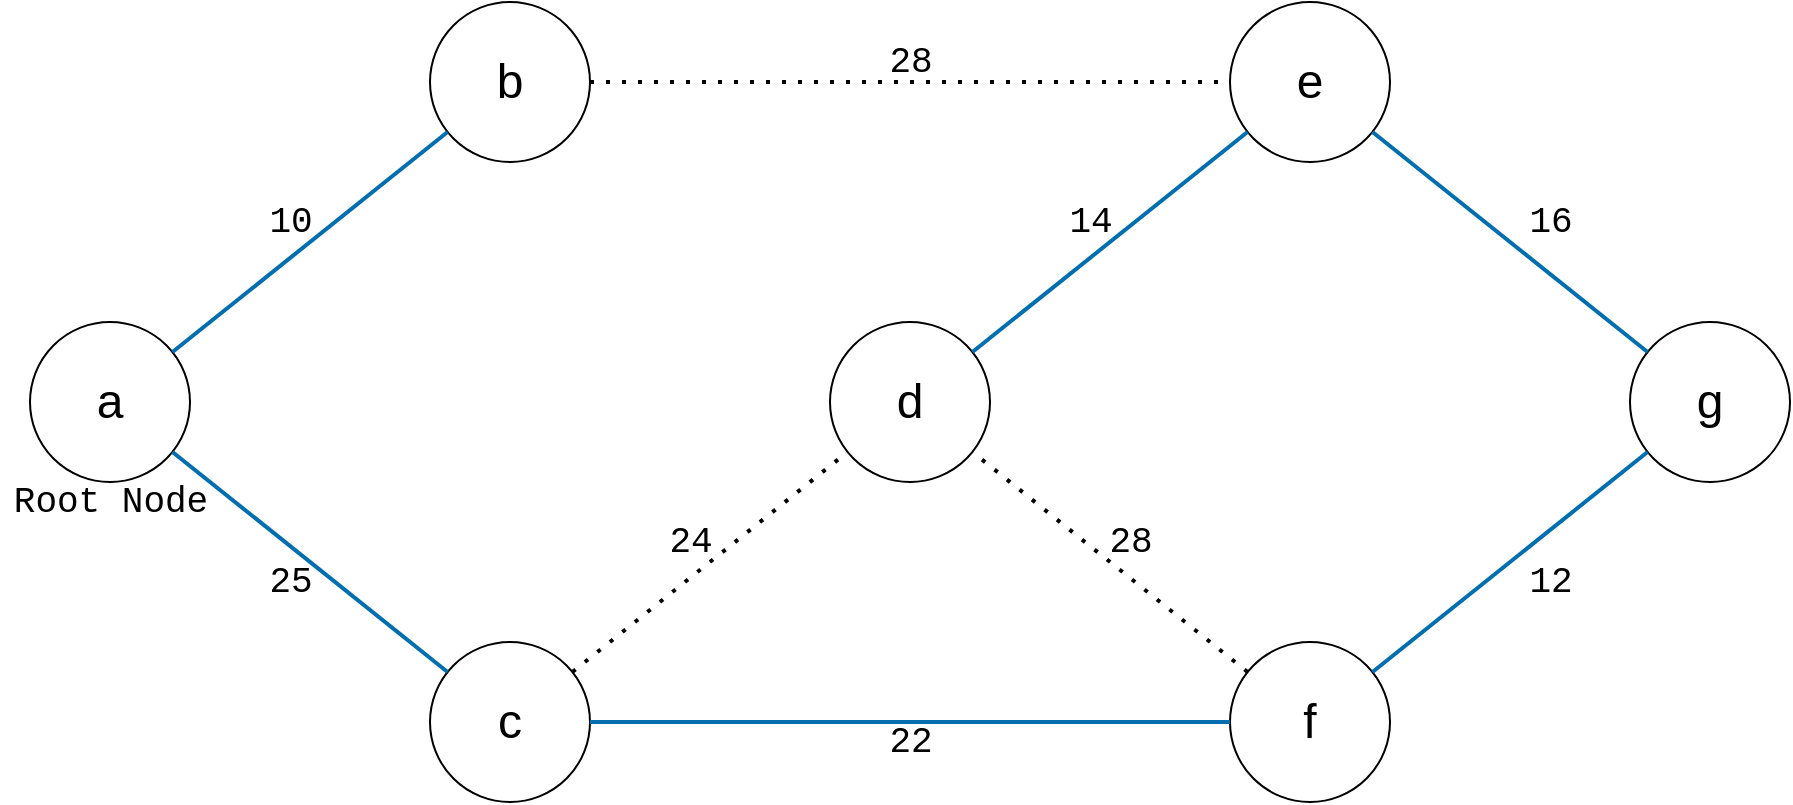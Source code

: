 <mxfile version="14.6.12" type="device"><diagram id="u6IOHVFKp-sel7BQcuRe" name="페이지-1"><mxGraphModel dx="1422" dy="762" grid="1" gridSize="10" guides="1" tooltips="1" connect="1" arrows="1" fold="1" page="1" pageScale="1" pageWidth="1169" pageHeight="827" math="0" shadow="0"><root><mxCell id="0"/><mxCell id="1" parent="0"/><mxCell id="2" value="&lt;font style=&quot;font-size: 24px&quot;&gt;a&lt;/font&gt;" style="ellipse;whiteSpace=wrap;html=1;" parent="1" vertex="1"><mxGeometry x="160" y="240" width="80" height="80" as="geometry"/></mxCell><mxCell id="4" value="&lt;font style=&quot;font-size: 24px&quot;&gt;b&lt;/font&gt;" style="ellipse;whiteSpace=wrap;html=1;" parent="1" vertex="1"><mxGeometry x="360" y="80" width="80" height="80" as="geometry"/></mxCell><mxCell id="5" value="&lt;font style=&quot;font-size: 24px&quot;&gt;c&lt;/font&gt;" style="ellipse;whiteSpace=wrap;html=1;" parent="1" vertex="1"><mxGeometry x="360" y="400" width="80" height="80" as="geometry"/></mxCell><mxCell id="6" value="&lt;font style=&quot;font-size: 24px&quot;&gt;d&lt;/font&gt;" style="ellipse;whiteSpace=wrap;html=1;" parent="1" vertex="1"><mxGeometry x="560" y="240" width="80" height="80" as="geometry"/></mxCell><mxCell id="7" value="&lt;font style=&quot;font-size: 24px&quot;&gt;f&lt;/font&gt;" style="ellipse;whiteSpace=wrap;html=1;" parent="1" vertex="1"><mxGeometry x="760" y="400" width="80" height="80" as="geometry"/></mxCell><mxCell id="8" value="&lt;font style=&quot;font-size: 24px&quot;&gt;e&lt;/font&gt;" style="ellipse;whiteSpace=wrap;html=1;" parent="1" vertex="1"><mxGeometry x="760" y="80" width="80" height="80" as="geometry"/></mxCell><mxCell id="9" value="&lt;font style=&quot;font-size: 24px&quot;&gt;g&lt;/font&gt;" style="ellipse;whiteSpace=wrap;html=1;" parent="1" vertex="1"><mxGeometry x="960" y="240" width="80" height="80" as="geometry"/></mxCell><mxCell id="10" value="" style="endArrow=none;html=1;jumpSize=13;strokeWidth=2;fillColor=#1ba1e2;strokeColor=#006EAF;" parent="1" source="5" target="2" edge="1"><mxGeometry width="50" height="50" relative="1" as="geometry"><mxPoint x="610" y="420" as="sourcePoint"/><mxPoint x="660" y="370" as="targetPoint"/></mxGeometry></mxCell><mxCell id="11" value="" style="endArrow=none;html=1;jumpSize=13;strokeWidth=2;fillColor=#1ba1e2;strokeColor=#006EAF;" parent="1" source="4" target="2" edge="1"><mxGeometry width="50" height="50" relative="1" as="geometry"><mxPoint x="378.82" y="424.944" as="sourcePoint"/><mxPoint x="241.235" y="314.988" as="targetPoint"/></mxGeometry></mxCell><mxCell id="15" value="" style="endArrow=none;html=1;jumpSize=13;strokeWidth=2;fillColor=#1ba1e2;strokeColor=#006EAF;" parent="1" source="7" target="5" edge="1"><mxGeometry width="50" height="50" relative="1" as="geometry"><mxPoint x="747.59" y="659.954" as="sourcePoint"/><mxPoint x="610.005" y="549.998" as="targetPoint"/></mxGeometry></mxCell><mxCell id="17" value="" style="endArrow=none;html=1;jumpSize=13;strokeWidth=2;fillColor=#1ba1e2;strokeColor=#006EAF;" parent="1" source="6" target="8" edge="1"><mxGeometry width="50" height="50" relative="1" as="geometry"><mxPoint x="767.59" y="679.954" as="sourcePoint"/><mxPoint x="630.005" y="569.998" as="targetPoint"/></mxGeometry></mxCell><mxCell id="18" value="" style="endArrow=none;html=1;jumpSize=13;strokeWidth=2;fillColor=#1ba1e2;strokeColor=#006EAF;" parent="1" source="9" target="7" edge="1"><mxGeometry width="50" height="50" relative="1" as="geometry"><mxPoint x="777.59" y="689.954" as="sourcePoint"/><mxPoint x="640.005" y="579.998" as="targetPoint"/></mxGeometry></mxCell><mxCell id="19" value="" style="endArrow=none;html=1;jumpSize=13;strokeWidth=2;fillColor=#1ba1e2;strokeColor=#006EAF;" parent="1" source="9" target="8" edge="1"><mxGeometry width="50" height="50" relative="1" as="geometry"><mxPoint x="787.59" y="699.954" as="sourcePoint"/><mxPoint x="650.005" y="589.998" as="targetPoint"/></mxGeometry></mxCell><mxCell id="21" value="" style="endArrow=none;dashed=1;html=1;dashPattern=1 3;strokeWidth=2;" parent="1" source="5" target="6" edge="1"><mxGeometry width="50" height="50" relative="1" as="geometry"><mxPoint x="610" y="420" as="sourcePoint"/><mxPoint x="660" y="370" as="targetPoint"/></mxGeometry></mxCell><mxCell id="24" value="" style="endArrow=none;dashed=1;html=1;dashPattern=1 3;strokeWidth=2;" parent="1" source="4" target="8" edge="1"><mxGeometry width="50" height="50" relative="1" as="geometry"><mxPoint x="615" y="110.75" as="sourcePoint"/><mxPoint x="578.765" y="314.988" as="targetPoint"/></mxGeometry></mxCell><mxCell id="25" value="" style="endArrow=none;dashed=1;html=1;dashPattern=1 3;strokeWidth=2;" parent="1" source="7" target="6" edge="1"><mxGeometry width="50" height="50" relative="1" as="geometry"><mxPoint x="451.18" y="434.944" as="sourcePoint"/><mxPoint x="588.765" y="324.988" as="targetPoint"/></mxGeometry></mxCell><mxCell id="26" value="&lt;font face=&quot;Courier New&quot; style=&quot;font-size: 18px&quot;&gt;10&lt;/font&gt;" style="text;html=1;align=center;verticalAlign=middle;resizable=0;points=[];autosize=1;" parent="1" vertex="1"><mxGeometry x="270" y="180" width="40" height="20" as="geometry"/></mxCell><mxCell id="29" value="&lt;font face=&quot;Courier New&quot; style=&quot;font-size: 18px&quot;&gt;28&lt;/font&gt;" style="text;html=1;align=center;verticalAlign=middle;resizable=0;points=[];autosize=1;" parent="1" vertex="1"><mxGeometry x="580" y="100" width="40" height="20" as="geometry"/></mxCell><mxCell id="30" value="&lt;font face=&quot;Courier New&quot; style=&quot;font-size: 18px&quot;&gt;16&lt;/font&gt;" style="text;html=1;align=center;verticalAlign=middle;resizable=0;points=[];autosize=1;" parent="1" vertex="1"><mxGeometry x="900" y="180" width="40" height="20" as="geometry"/></mxCell><mxCell id="31" value="&lt;font face=&quot;Courier New&quot; style=&quot;font-size: 18px&quot;&gt;25&lt;/font&gt;" style="text;html=1;align=center;verticalAlign=middle;resizable=0;points=[];autosize=1;" parent="1" vertex="1"><mxGeometry x="270" y="360" width="40" height="20" as="geometry"/></mxCell><mxCell id="32" value="&lt;font face=&quot;Courier New&quot; style=&quot;font-size: 18px&quot;&gt;22&lt;/font&gt;" style="text;html=1;align=center;verticalAlign=middle;resizable=0;points=[];autosize=1;" parent="1" vertex="1"><mxGeometry x="580" y="440" width="40" height="20" as="geometry"/></mxCell><mxCell id="33" value="&lt;font face=&quot;Courier New&quot; style=&quot;font-size: 18px&quot;&gt;24&lt;/font&gt;" style="text;html=1;align=center;verticalAlign=middle;resizable=0;points=[];autosize=1;" parent="1" vertex="1"><mxGeometry x="470" y="340" width="40" height="20" as="geometry"/></mxCell><mxCell id="34" value="&lt;font face=&quot;Courier New&quot; style=&quot;font-size: 18px&quot;&gt;28&lt;/font&gt;" style="text;html=1;align=center;verticalAlign=middle;resizable=0;points=[];autosize=1;" parent="1" vertex="1"><mxGeometry x="690" y="340" width="40" height="20" as="geometry"/></mxCell><mxCell id="35" value="&lt;font face=&quot;Courier New&quot; style=&quot;font-size: 18px&quot;&gt;14&lt;/font&gt;" style="text;html=1;align=center;verticalAlign=middle;resizable=0;points=[];autosize=1;" parent="1" vertex="1"><mxGeometry x="670" y="180" width="40" height="20" as="geometry"/></mxCell><mxCell id="36" value="&lt;font face=&quot;Courier New&quot; style=&quot;font-size: 18px&quot;&gt;12&lt;/font&gt;" style="text;html=1;align=center;verticalAlign=middle;resizable=0;points=[];autosize=1;" parent="1" vertex="1"><mxGeometry x="900" y="360" width="40" height="20" as="geometry"/></mxCell><mxCell id="H5nvgBHBRa6Hvu4g82b3-36" value="&lt;font face=&quot;Courier New&quot;&gt;&lt;span style=&quot;font-size: 18px&quot;&gt;Root Node&lt;/span&gt;&lt;/font&gt;" style="text;html=1;align=center;verticalAlign=middle;resizable=0;points=[];autosize=1;" vertex="1" parent="1"><mxGeometry x="145" y="320" width="110" height="20" as="geometry"/></mxCell></root></mxGraphModel></diagram></mxfile>